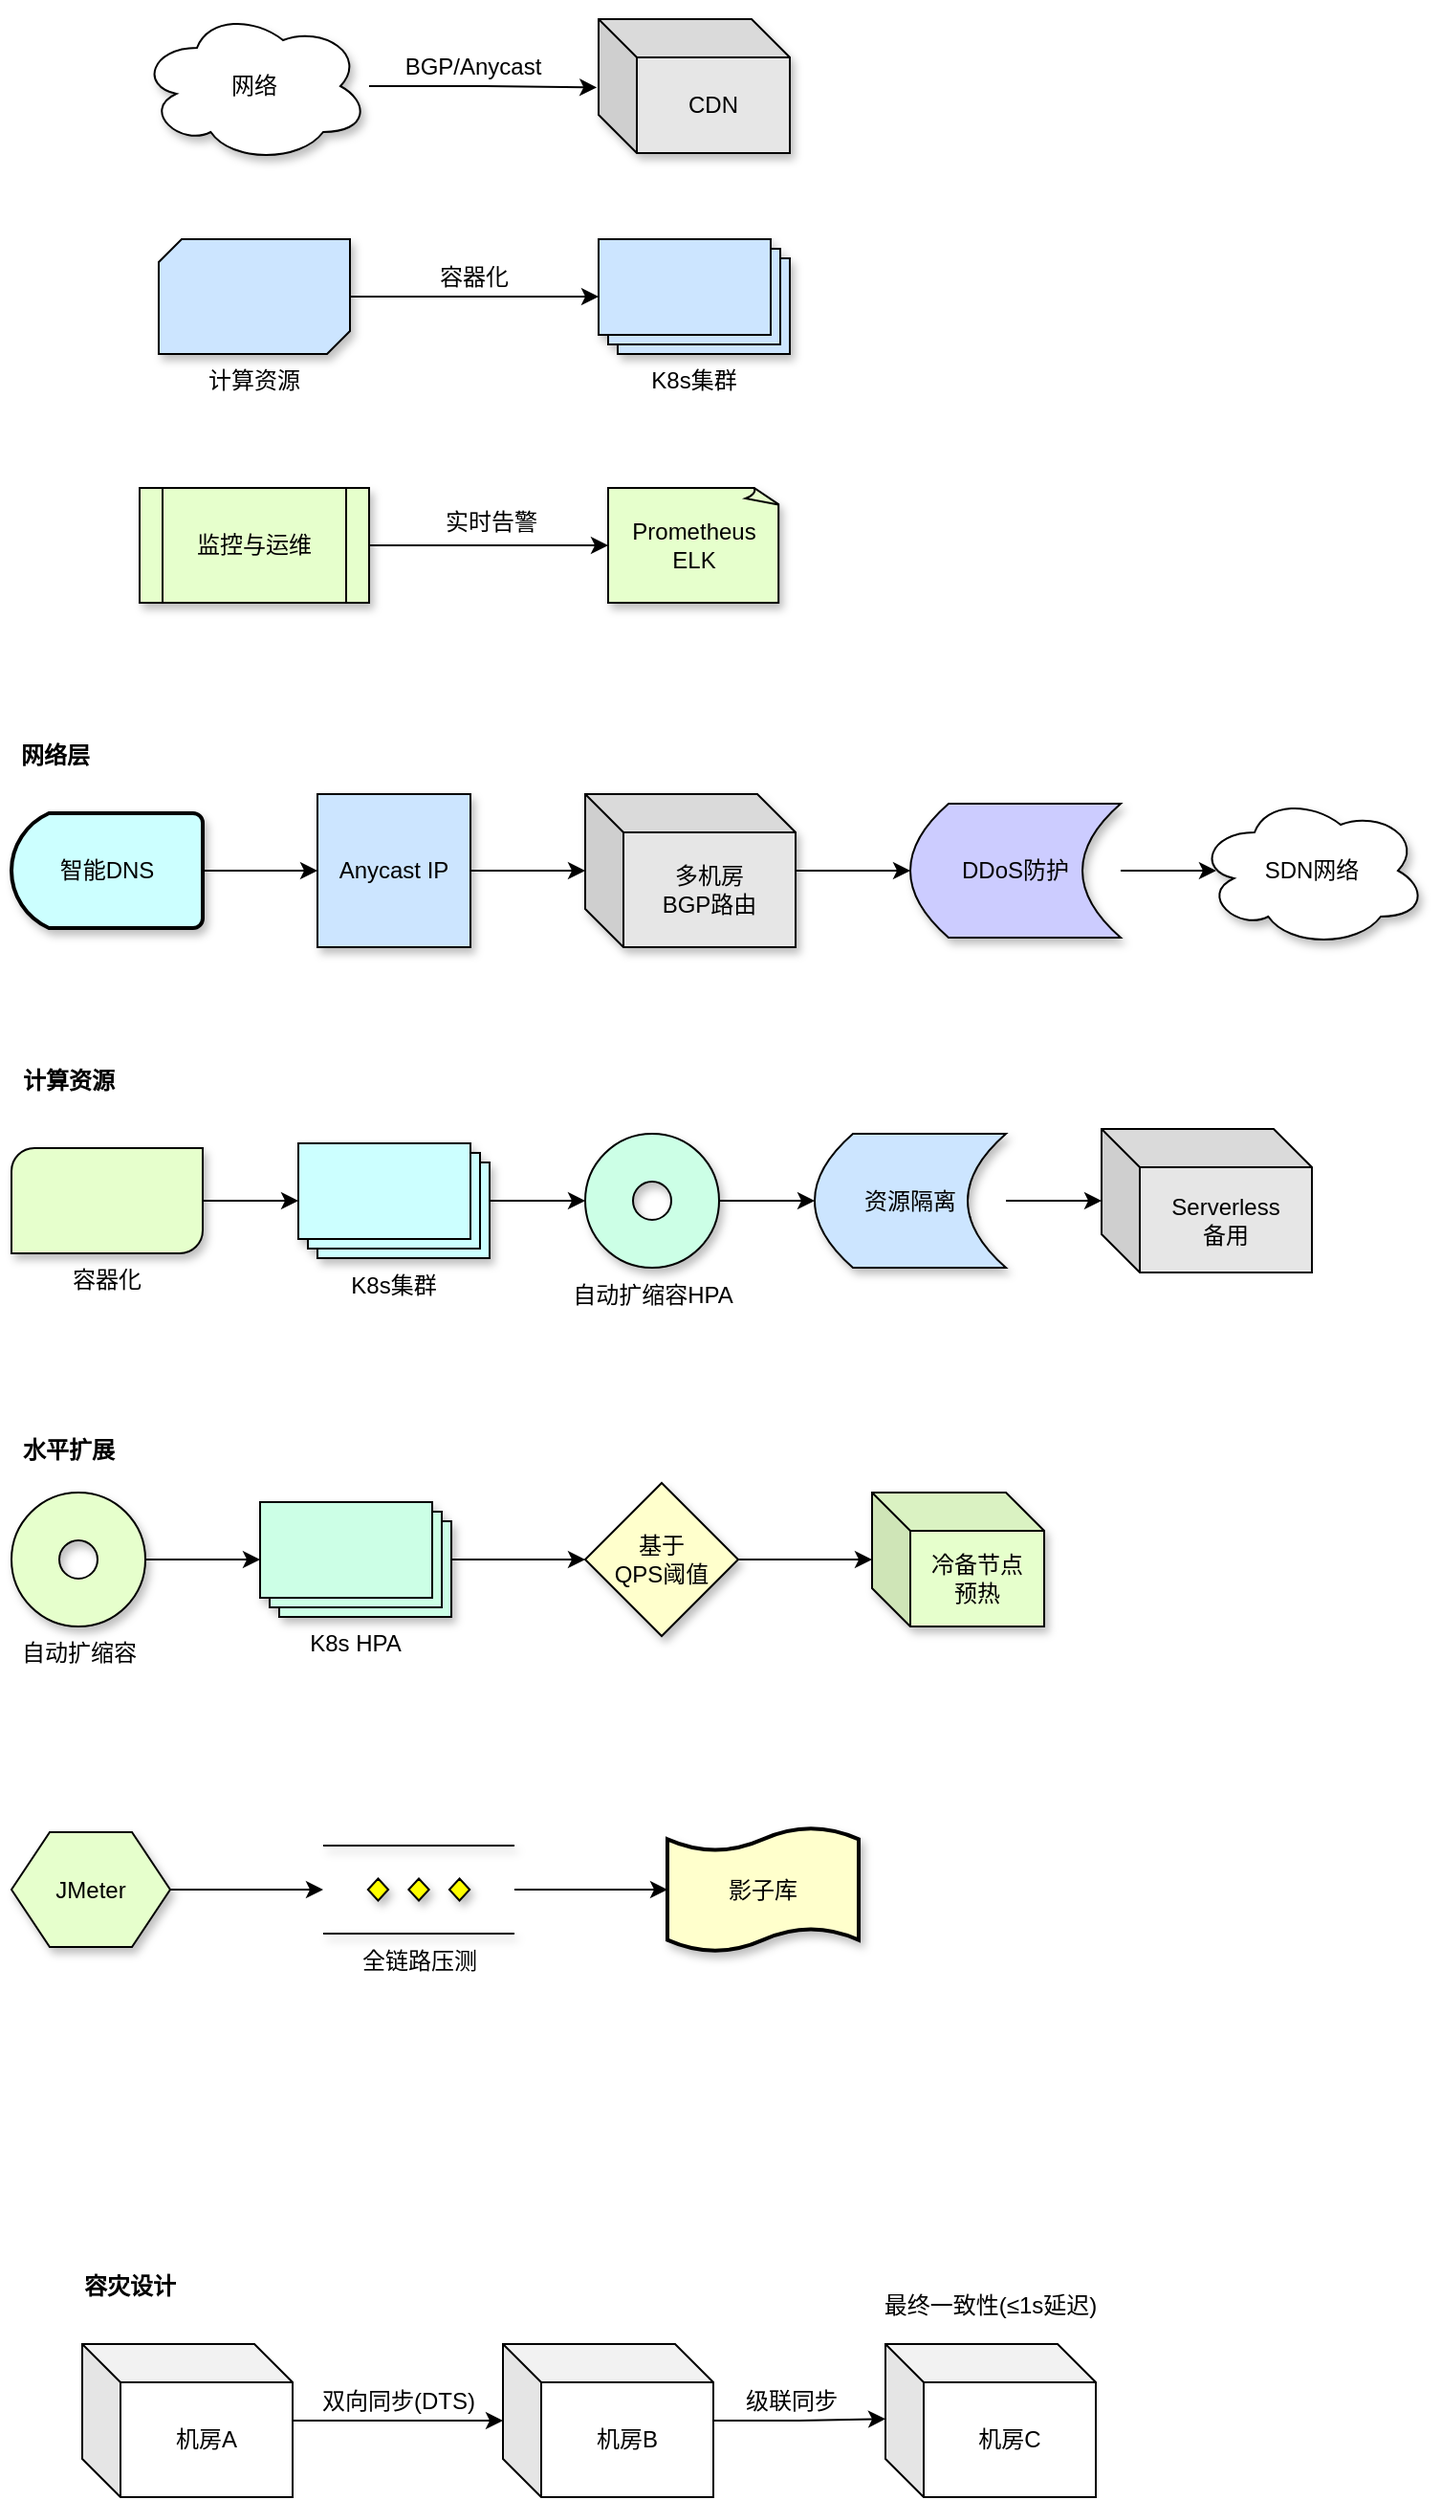 <mxfile version="28.0.9">
  <diagram name="第 1 页" id="HC6xe1eyjTH8i2K5GPC8">
    <mxGraphModel dx="830" dy="366" grid="1" gridSize="10" guides="1" tooltips="1" connect="1" arrows="1" fold="1" page="1" pageScale="1" pageWidth="827" pageHeight="1169" math="0" shadow="0">
      <root>
        <mxCell id="0" />
        <mxCell id="1" parent="0" />
        <mxCell id="-EPuHIIHdklLFLeaJbZA-13" value="" style="group" parent="1" vertex="1" connectable="0">
          <mxGeometry x="43" y="810" width="540" height="110" as="geometry" />
        </mxCell>
        <mxCell id="-EPuHIIHdklLFLeaJbZA-11" value="&lt;b&gt;水平扩展&lt;/b&gt;" style="text;strokeColor=none;align=center;fillColor=none;html=1;verticalAlign=middle;whiteSpace=wrap;rounded=0;" parent="-EPuHIIHdklLFLeaJbZA-13" vertex="1">
          <mxGeometry width="60" height="25" as="geometry" />
        </mxCell>
        <mxCell id="-EPuHIIHdklLFLeaJbZA-12" value="" style="group" parent="-EPuHIIHdklLFLeaJbZA-13" vertex="1" connectable="0">
          <mxGeometry y="30" width="540" height="80" as="geometry" />
        </mxCell>
        <mxCell id="-EPuHIIHdklLFLeaJbZA-7" style="edgeStyle=orthogonalEdgeStyle;rounded=0;orthogonalLoop=1;jettySize=auto;html=1;" parent="-EPuHIIHdklLFLeaJbZA-12" source="-EPuHIIHdklLFLeaJbZA-3" target="-EPuHIIHdklLFLeaJbZA-4" edge="1">
          <mxGeometry relative="1" as="geometry" />
        </mxCell>
        <mxCell id="-EPuHIIHdklLFLeaJbZA-3" value="自动扩缩容" style="verticalLabelPosition=bottom;verticalAlign=top;html=1;shape=mxgraph.basic.donut;dx=25;fillColor=#E6FFCC;shadow=1;" parent="-EPuHIIHdklLFLeaJbZA-12" vertex="1">
          <mxGeometry y="5" width="70" height="70" as="geometry" />
        </mxCell>
        <mxCell id="-EPuHIIHdklLFLeaJbZA-8" style="edgeStyle=orthogonalEdgeStyle;rounded=0;orthogonalLoop=1;jettySize=auto;html=1;entryX=0;entryY=0.5;entryDx=0;entryDy=0;" parent="-EPuHIIHdklLFLeaJbZA-12" source="-EPuHIIHdklLFLeaJbZA-4" target="-EPuHIIHdklLFLeaJbZA-5" edge="1">
          <mxGeometry relative="1" as="geometry" />
        </mxCell>
        <mxCell id="-EPuHIIHdklLFLeaJbZA-4" value="K8s HPA" style="verticalLabelPosition=bottom;verticalAlign=top;html=1;shape=mxgraph.basic.layered_rect;dx=10;outlineConnect=0;whiteSpace=wrap;fillColor=#CCFFE6;shadow=1;" parent="-EPuHIIHdklLFLeaJbZA-12" vertex="1">
          <mxGeometry x="130" y="10" width="100" height="60" as="geometry" />
        </mxCell>
        <mxCell id="-EPuHIIHdklLFLeaJbZA-5" value="基于&lt;br&gt;QPS阈值" style="rhombus;whiteSpace=wrap;html=1;fillColor=#FFFFCC;shadow=1;" parent="-EPuHIIHdklLFLeaJbZA-12" vertex="1">
          <mxGeometry x="300" width="80" height="80" as="geometry" />
        </mxCell>
        <mxCell id="-EPuHIIHdklLFLeaJbZA-6" value="冷备节点&lt;br&gt;预热" style="shape=cube;whiteSpace=wrap;html=1;boundedLbl=1;backgroundOutline=1;darkOpacity=0.05;darkOpacity2=0.1;fillColor=#E6FFCC;shadow=1;" parent="-EPuHIIHdklLFLeaJbZA-12" vertex="1">
          <mxGeometry x="450" y="5" width="90" height="70" as="geometry" />
        </mxCell>
        <mxCell id="-EPuHIIHdklLFLeaJbZA-10" style="edgeStyle=orthogonalEdgeStyle;rounded=0;orthogonalLoop=1;jettySize=auto;html=1;entryX=0;entryY=0.5;entryDx=0;entryDy=0;entryPerimeter=0;" parent="-EPuHIIHdklLFLeaJbZA-12" source="-EPuHIIHdklLFLeaJbZA-5" target="-EPuHIIHdklLFLeaJbZA-6" edge="1">
          <mxGeometry relative="1" as="geometry" />
        </mxCell>
        <mxCell id="-EPuHIIHdklLFLeaJbZA-31" value="" style="group" parent="1" vertex="1" connectable="0">
          <mxGeometry x="43" y="450" width="740" height="110" as="geometry" />
        </mxCell>
        <mxCell id="-EPuHIIHdklLFLeaJbZA-23" value="Anycast IP" style="whiteSpace=wrap;html=1;aspect=fixed;fillColor=#CCE5FF;shadow=1;" parent="-EPuHIIHdklLFLeaJbZA-31" vertex="1">
          <mxGeometry x="160" y="30" width="80" height="80" as="geometry" />
        </mxCell>
        <mxCell id="-EPuHIIHdklLFLeaJbZA-25" style="edgeStyle=orthogonalEdgeStyle;rounded=0;orthogonalLoop=1;jettySize=auto;html=1;entryX=0;entryY=0.5;entryDx=0;entryDy=0;" parent="-EPuHIIHdklLFLeaJbZA-31" source="-EPuHIIHdklLFLeaJbZA-16" target="-EPuHIIHdklLFLeaJbZA-23" edge="1">
          <mxGeometry relative="1" as="geometry" />
        </mxCell>
        <mxCell id="-EPuHIIHdklLFLeaJbZA-16" value="智能DNS" style="strokeWidth=2;html=1;shape=mxgraph.flowchart.delay;whiteSpace=wrap;fillColor=#CCFFFF;shadow=1;direction=west;" parent="-EPuHIIHdklLFLeaJbZA-31" vertex="1">
          <mxGeometry y="40" width="100" height="60" as="geometry" />
        </mxCell>
        <mxCell id="-EPuHIIHdklLFLeaJbZA-17" value="DDoS防护" style="shape=dataStorage;whiteSpace=wrap;html=1;fixedSize=1;fillColor=#CCCCFF;shadow=1;" parent="-EPuHIIHdklLFLeaJbZA-31" vertex="1">
          <mxGeometry x="470" y="35" width="110" height="70" as="geometry" />
        </mxCell>
        <mxCell id="-EPuHIIHdklLFLeaJbZA-29" style="edgeStyle=orthogonalEdgeStyle;rounded=0;orthogonalLoop=1;jettySize=auto;html=1;entryX=0;entryY=0.5;entryDx=0;entryDy=0;" parent="-EPuHIIHdklLFLeaJbZA-31" source="-EPuHIIHdklLFLeaJbZA-19" target="-EPuHIIHdklLFLeaJbZA-17" edge="1">
          <mxGeometry relative="1" as="geometry" />
        </mxCell>
        <mxCell id="-EPuHIIHdklLFLeaJbZA-19" value="多机房&lt;br&gt;BGP路由" style="shape=cube;whiteSpace=wrap;html=1;boundedLbl=1;backgroundOutline=1;darkOpacity=0.05;darkOpacity2=0.1;fillColor=#E6E6E6;shadow=1;" parent="-EPuHIIHdklLFLeaJbZA-31" vertex="1">
          <mxGeometry x="300" y="30" width="110" height="80" as="geometry" />
        </mxCell>
        <mxCell id="-EPuHIIHdklLFLeaJbZA-22" value="&lt;b&gt;网络层&lt;/b&gt;" style="text;strokeColor=none;align=center;fillColor=none;html=1;verticalAlign=middle;whiteSpace=wrap;rounded=0;" parent="-EPuHIIHdklLFLeaJbZA-31" vertex="1">
          <mxGeometry width="46" height="20" as="geometry" />
        </mxCell>
        <mxCell id="-EPuHIIHdklLFLeaJbZA-24" value="SDN网络" style="ellipse;shape=cloud;whiteSpace=wrap;html=1;fillColor=#FFFFFF;shadow=1;" parent="-EPuHIIHdklLFLeaJbZA-31" vertex="1">
          <mxGeometry x="620" y="30" width="120" height="80" as="geometry" />
        </mxCell>
        <mxCell id="-EPuHIIHdklLFLeaJbZA-28" style="edgeStyle=orthogonalEdgeStyle;rounded=0;orthogonalLoop=1;jettySize=auto;html=1;entryX=0;entryY=0.5;entryDx=0;entryDy=0;entryPerimeter=0;" parent="-EPuHIIHdklLFLeaJbZA-31" source="-EPuHIIHdklLFLeaJbZA-23" target="-EPuHIIHdklLFLeaJbZA-19" edge="1">
          <mxGeometry relative="1" as="geometry" />
        </mxCell>
        <mxCell id="-EPuHIIHdklLFLeaJbZA-30" style="edgeStyle=orthogonalEdgeStyle;rounded=0;orthogonalLoop=1;jettySize=auto;html=1;entryX=0.083;entryY=0.5;entryDx=0;entryDy=0;entryPerimeter=0;" parent="-EPuHIIHdklLFLeaJbZA-31" source="-EPuHIIHdklLFLeaJbZA-17" target="-EPuHIIHdklLFLeaJbZA-24" edge="1">
          <mxGeometry relative="1" as="geometry" />
        </mxCell>
        <mxCell id="-EPuHIIHdklLFLeaJbZA-55" value="" style="group" parent="1" vertex="1" connectable="0">
          <mxGeometry x="43" y="620" width="680" height="110" as="geometry" />
        </mxCell>
        <mxCell id="-EPuHIIHdklLFLeaJbZA-33" value="K8s集群" style="verticalLabelPosition=bottom;verticalAlign=top;html=1;shape=mxgraph.basic.layered_rect;dx=10;outlineConnect=0;whiteSpace=wrap;fillColor=#CCFFFF;shadow=1;" parent="-EPuHIIHdklLFLeaJbZA-55" vertex="1">
          <mxGeometry x="150" y="42.5" width="100" height="60" as="geometry" />
        </mxCell>
        <mxCell id="-EPuHIIHdklLFLeaJbZA-48" style="edgeStyle=orthogonalEdgeStyle;rounded=0;orthogonalLoop=1;jettySize=auto;html=1;entryX=0;entryY=0.5;entryDx=0;entryDy=0;" parent="-EPuHIIHdklLFLeaJbZA-55" source="-EPuHIIHdklLFLeaJbZA-34" target="-EPuHIIHdklLFLeaJbZA-35" edge="1">
          <mxGeometry relative="1" as="geometry" />
        </mxCell>
        <mxCell id="-EPuHIIHdklLFLeaJbZA-34" value="自动扩缩容HPA" style="verticalLabelPosition=bottom;verticalAlign=top;html=1;shape=mxgraph.basic.donut;dx=25;fillColor=#CCFFE6;shadow=1;" parent="-EPuHIIHdklLFLeaJbZA-55" vertex="1">
          <mxGeometry x="300" y="37.5" width="70" height="70" as="geometry" />
        </mxCell>
        <mxCell id="-EPuHIIHdklLFLeaJbZA-35" value="资源隔离" style="shape=dataStorage;whiteSpace=wrap;html=1;fixedSize=1;fillColor=#CCE5FF;shadow=1;" parent="-EPuHIIHdklLFLeaJbZA-55" vertex="1">
          <mxGeometry x="420" y="37.5" width="100" height="70" as="geometry" />
        </mxCell>
        <mxCell id="-EPuHIIHdklLFLeaJbZA-36" value="Serverless&lt;br&gt;备用" style="shape=cube;whiteSpace=wrap;html=1;boundedLbl=1;backgroundOutline=1;darkOpacity=0.05;darkOpacity2=0.1;fillColor=#E6E6E6;" parent="-EPuHIIHdklLFLeaJbZA-55" vertex="1">
          <mxGeometry x="570" y="35" width="110" height="75" as="geometry" />
        </mxCell>
        <mxCell id="-EPuHIIHdklLFLeaJbZA-45" style="edgeStyle=orthogonalEdgeStyle;rounded=0;orthogonalLoop=1;jettySize=auto;html=1;" parent="-EPuHIIHdklLFLeaJbZA-55" source="-EPuHIIHdklLFLeaJbZA-42" target="-EPuHIIHdklLFLeaJbZA-33" edge="1">
          <mxGeometry relative="1" as="geometry" />
        </mxCell>
        <mxCell id="-EPuHIIHdklLFLeaJbZA-42" value="容器化" style="verticalLabelPosition=bottom;verticalAlign=top;html=1;shape=mxgraph.basic.diag_round_rect;dx=6;whiteSpace=wrap;fillColor=#E6FFCC;shadow=1;" parent="-EPuHIIHdklLFLeaJbZA-55" vertex="1">
          <mxGeometry y="45" width="100" height="55" as="geometry" />
        </mxCell>
        <mxCell id="-EPuHIIHdklLFLeaJbZA-46" style="edgeStyle=orthogonalEdgeStyle;rounded=0;orthogonalLoop=1;jettySize=auto;html=1;entryX=0;entryY=0.5;entryDx=0;entryDy=0;entryPerimeter=0;" parent="-EPuHIIHdklLFLeaJbZA-55" source="-EPuHIIHdklLFLeaJbZA-33" target="-EPuHIIHdklLFLeaJbZA-34" edge="1">
          <mxGeometry relative="1" as="geometry" />
        </mxCell>
        <mxCell id="-EPuHIIHdklLFLeaJbZA-50" style="edgeStyle=orthogonalEdgeStyle;rounded=0;orthogonalLoop=1;jettySize=auto;html=1;entryX=0;entryY=0.5;entryDx=0;entryDy=0;entryPerimeter=0;" parent="-EPuHIIHdklLFLeaJbZA-55" source="-EPuHIIHdklLFLeaJbZA-35" target="-EPuHIIHdklLFLeaJbZA-36" edge="1">
          <mxGeometry relative="1" as="geometry" />
        </mxCell>
        <mxCell id="-EPuHIIHdklLFLeaJbZA-52" value="&lt;b&gt;计算资源&lt;/b&gt;" style="text;strokeColor=none;align=center;fillColor=none;html=1;verticalAlign=middle;whiteSpace=wrap;rounded=0;" parent="-EPuHIIHdklLFLeaJbZA-55" vertex="1">
          <mxGeometry width="60" height="20" as="geometry" />
        </mxCell>
        <mxCell id="-EPuHIIHdklLFLeaJbZA-132" value="" style="group" parent="1" vertex="1" connectable="0">
          <mxGeometry x="110" y="70" width="340" height="310" as="geometry" />
        </mxCell>
        <mxCell id="R3otk7VFdhm3802mE3yg-1" value="网络" style="ellipse;shape=cloud;whiteSpace=wrap;html=1;shadow=1;fillColor=#FFFFFF;" parent="-EPuHIIHdklLFLeaJbZA-132" vertex="1">
          <mxGeometry width="120" height="80" as="geometry" />
        </mxCell>
        <mxCell id="R3otk7VFdhm3802mE3yg-14" style="edgeStyle=orthogonalEdgeStyle;rounded=0;orthogonalLoop=1;jettySize=auto;html=1;" parent="-EPuHIIHdklLFLeaJbZA-132" source="R3otk7VFdhm3802mE3yg-3" target="R3otk7VFdhm3802mE3yg-8" edge="1">
          <mxGeometry relative="1" as="geometry" />
        </mxCell>
        <mxCell id="R3otk7VFdhm3802mE3yg-3" value="计算资源" style="verticalLabelPosition=bottom;verticalAlign=top;html=1;shape=mxgraph.basic.diag_snip_rect;dx=6;whiteSpace=wrap;fillColor=#CCE5FF;shadow=1;" parent="-EPuHIIHdklLFLeaJbZA-132" vertex="1">
          <mxGeometry x="10" y="120" width="100" height="60" as="geometry" />
        </mxCell>
        <mxCell id="R3otk7VFdhm3802mE3yg-6" value="CDN" style="shape=cube;whiteSpace=wrap;html=1;boundedLbl=1;backgroundOutline=1;darkOpacity=0.05;darkOpacity2=0.1;fillColor=#E6E6E6;shadow=1;" parent="-EPuHIIHdklLFLeaJbZA-132" vertex="1">
          <mxGeometry x="240" y="5" width="100" height="70" as="geometry" />
        </mxCell>
        <mxCell id="R3otk7VFdhm3802mE3yg-8" value="K8s集群" style="verticalLabelPosition=bottom;verticalAlign=top;html=1;shape=mxgraph.basic.layered_rect;dx=10;outlineConnect=0;whiteSpace=wrap;fillColor=#CCE5FF;shadow=1;" parent="-EPuHIIHdklLFLeaJbZA-132" vertex="1">
          <mxGeometry x="240" y="120" width="100" height="60" as="geometry" />
        </mxCell>
        <mxCell id="R3otk7VFdhm3802mE3yg-10" style="edgeStyle=orthogonalEdgeStyle;rounded=0;orthogonalLoop=1;jettySize=auto;html=1;entryX=-0.009;entryY=0.51;entryDx=0;entryDy=0;entryPerimeter=0;" parent="-EPuHIIHdklLFLeaJbZA-132" source="R3otk7VFdhm3802mE3yg-1" target="R3otk7VFdhm3802mE3yg-6" edge="1">
          <mxGeometry relative="1" as="geometry" />
        </mxCell>
        <mxCell id="R3otk7VFdhm3802mE3yg-11" value="BGP/Anycast" style="text;strokeColor=none;align=center;fillColor=none;html=1;verticalAlign=middle;whiteSpace=wrap;rounded=0;" parent="-EPuHIIHdklLFLeaJbZA-132" vertex="1">
          <mxGeometry x="133.75" y="20" width="81" height="20" as="geometry" />
        </mxCell>
        <mxCell id="R3otk7VFdhm3802mE3yg-15" value="容器化" style="text;strokeColor=none;align=center;fillColor=none;html=1;verticalAlign=middle;whiteSpace=wrap;rounded=0;" parent="-EPuHIIHdklLFLeaJbZA-132" vertex="1">
          <mxGeometry x="154.5" y="130" width="39.5" height="20" as="geometry" />
        </mxCell>
        <mxCell id="R3otk7VFdhm3802mE3yg-19" value="Prometheus&lt;br&gt;ELK" style="whiteSpace=wrap;html=1;shape=mxgraph.basic.document;fillColor=#E6FFCC;shadow=1;" parent="-EPuHIIHdklLFLeaJbZA-132" vertex="1">
          <mxGeometry x="245" y="250" width="90" height="60" as="geometry" />
        </mxCell>
        <mxCell id="R3otk7VFdhm3802mE3yg-20" style="edgeStyle=orthogonalEdgeStyle;rounded=0;orthogonalLoop=1;jettySize=auto;html=1;entryX=0;entryY=0.5;entryDx=0;entryDy=0;entryPerimeter=0;" parent="-EPuHIIHdklLFLeaJbZA-132" source="R3otk7VFdhm3802mE3yg-5" target="R3otk7VFdhm3802mE3yg-19" edge="1">
          <mxGeometry relative="1" as="geometry" />
        </mxCell>
        <mxCell id="R3otk7VFdhm3802mE3yg-21" value="实时告警" style="text;strokeColor=none;align=center;fillColor=none;html=1;verticalAlign=middle;whiteSpace=wrap;rounded=0;" parent="-EPuHIIHdklLFLeaJbZA-132" vertex="1">
          <mxGeometry x="154.5" y="260" width="58.25" height="15" as="geometry" />
        </mxCell>
        <mxCell id="R3otk7VFdhm3802mE3yg-5" value="监控与运维" style="shape=process;whiteSpace=wrap;html=1;backgroundOutline=1;fillColor=#E6FFCC;shadow=1;" parent="-EPuHIIHdklLFLeaJbZA-132" vertex="1">
          <mxGeometry y="250" width="120" height="60" as="geometry" />
        </mxCell>
        <mxCell id="-EPuHIIHdklLFLeaJbZA-134" value="" style="group" parent="1" vertex="1" connectable="0">
          <mxGeometry x="43" y="1020" width="443" height="65" as="geometry" />
        </mxCell>
        <mxCell id="-EPuHIIHdklLFLeaJbZA-77" value="JMeter" style="shape=hexagon;perimeter=hexagonPerimeter2;whiteSpace=wrap;html=1;fixedSize=1;fillColor=#E6FFCC;shadow=1;" parent="-EPuHIIHdklLFLeaJbZA-134" vertex="1">
          <mxGeometry y="2.5" width="83" height="60" as="geometry" />
        </mxCell>
        <mxCell id="-EPuHIIHdklLFLeaJbZA-79" value="全链路压测" style="verticalLabelPosition=bottom;verticalAlign=top;html=1;shape=mxgraph.flowchart.parallel_mode;pointerEvents=1;fillColor=#FFFF99;shadow=1;" parent="-EPuHIIHdklLFLeaJbZA-134" vertex="1">
          <mxGeometry x="163" y="9.5" width="100" height="46" as="geometry" />
        </mxCell>
        <mxCell id="-EPuHIIHdklLFLeaJbZA-80" value="影子库" style="shape=tape;whiteSpace=wrap;html=1;strokeWidth=2;size=0.19;fillColor=#FFFFCC;shadow=1;" parent="-EPuHIIHdklLFLeaJbZA-134" vertex="1">
          <mxGeometry x="343" width="100" height="65" as="geometry" />
        </mxCell>
        <mxCell id="-EPuHIIHdklLFLeaJbZA-81" style="edgeStyle=orthogonalEdgeStyle;rounded=0;orthogonalLoop=1;jettySize=auto;html=1;entryX=0;entryY=0.5;entryDx=0;entryDy=0;entryPerimeter=0;" parent="-EPuHIIHdklLFLeaJbZA-134" source="-EPuHIIHdklLFLeaJbZA-77" target="-EPuHIIHdklLFLeaJbZA-79" edge="1">
          <mxGeometry relative="1" as="geometry" />
        </mxCell>
        <mxCell id="-EPuHIIHdklLFLeaJbZA-82" style="edgeStyle=orthogonalEdgeStyle;rounded=0;orthogonalLoop=1;jettySize=auto;html=1;entryX=0;entryY=0.5;entryDx=0;entryDy=0;entryPerimeter=0;" parent="-EPuHIIHdklLFLeaJbZA-134" source="-EPuHIIHdklLFLeaJbZA-79" target="-EPuHIIHdklLFLeaJbZA-80" edge="1">
          <mxGeometry relative="1" as="geometry" />
        </mxCell>
        <mxCell id="dIM4a8t4IYMEMF1Edzm--11" value="" style="group" vertex="1" connectable="0" parent="1">
          <mxGeometry x="80" y="1250" width="535" height="120" as="geometry" />
        </mxCell>
        <mxCell id="dIM4a8t4IYMEMF1Edzm--1" value="机房A" style="shape=cube;whiteSpace=wrap;html=1;boundedLbl=1;backgroundOutline=1;darkOpacity=0.05;darkOpacity2=0.1;" vertex="1" parent="dIM4a8t4IYMEMF1Edzm--11">
          <mxGeometry y="40" width="110" height="80" as="geometry" />
        </mxCell>
        <mxCell id="dIM4a8t4IYMEMF1Edzm--2" value="机房B" style="shape=cube;whiteSpace=wrap;html=1;boundedLbl=1;backgroundOutline=1;darkOpacity=0.05;darkOpacity2=0.1;" vertex="1" parent="dIM4a8t4IYMEMF1Edzm--11">
          <mxGeometry x="220" y="40" width="110" height="80" as="geometry" />
        </mxCell>
        <mxCell id="dIM4a8t4IYMEMF1Edzm--3" value="机房C" style="shape=cube;whiteSpace=wrap;html=1;boundedLbl=1;backgroundOutline=1;darkOpacity=0.05;darkOpacity2=0.1;" vertex="1" parent="dIM4a8t4IYMEMF1Edzm--11">
          <mxGeometry x="420" y="40" width="110" height="80" as="geometry" />
        </mxCell>
        <mxCell id="dIM4a8t4IYMEMF1Edzm--4" style="edgeStyle=orthogonalEdgeStyle;rounded=0;orthogonalLoop=1;jettySize=auto;html=1;entryX=0;entryY=0.5;entryDx=0;entryDy=0;entryPerimeter=0;" edge="1" parent="dIM4a8t4IYMEMF1Edzm--11" source="dIM4a8t4IYMEMF1Edzm--1" target="dIM4a8t4IYMEMF1Edzm--2">
          <mxGeometry relative="1" as="geometry" />
        </mxCell>
        <mxCell id="dIM4a8t4IYMEMF1Edzm--6" value="双向同步(DTS)" style="text;strokeColor=none;align=center;fillColor=none;html=1;verticalAlign=middle;whiteSpace=wrap;rounded=0;" vertex="1" parent="dIM4a8t4IYMEMF1Edzm--11">
          <mxGeometry x="120" y="60" width="90.5" height="20" as="geometry" />
        </mxCell>
        <mxCell id="dIM4a8t4IYMEMF1Edzm--7" style="edgeStyle=orthogonalEdgeStyle;rounded=0;orthogonalLoop=1;jettySize=auto;html=1;entryX=0;entryY=0.489;entryDx=0;entryDy=0;entryPerimeter=0;" edge="1" parent="dIM4a8t4IYMEMF1Edzm--11" source="dIM4a8t4IYMEMF1Edzm--2" target="dIM4a8t4IYMEMF1Edzm--3">
          <mxGeometry relative="1" as="geometry" />
        </mxCell>
        <mxCell id="dIM4a8t4IYMEMF1Edzm--8" value="级联同步" style="text;strokeColor=none;align=center;fillColor=none;html=1;verticalAlign=middle;whiteSpace=wrap;rounded=0;" vertex="1" parent="dIM4a8t4IYMEMF1Edzm--11">
          <mxGeometry x="346" y="60" width="50" height="20" as="geometry" />
        </mxCell>
        <mxCell id="dIM4a8t4IYMEMF1Edzm--9" value="最终一致性(≤1s延迟)" style="text;strokeColor=none;align=center;fillColor=none;html=1;verticalAlign=middle;whiteSpace=wrap;rounded=0;" vertex="1" parent="dIM4a8t4IYMEMF1Edzm--11">
          <mxGeometry x="415" y="10" width="120" height="20" as="geometry" />
        </mxCell>
        <mxCell id="dIM4a8t4IYMEMF1Edzm--10" value="&lt;b&gt;容灾设计&lt;/b&gt;" style="text;strokeColor=none;align=center;fillColor=none;html=1;verticalAlign=middle;whiteSpace=wrap;rounded=0;" vertex="1" parent="dIM4a8t4IYMEMF1Edzm--11">
          <mxGeometry width="50" height="20" as="geometry" />
        </mxCell>
      </root>
    </mxGraphModel>
  </diagram>
</mxfile>
